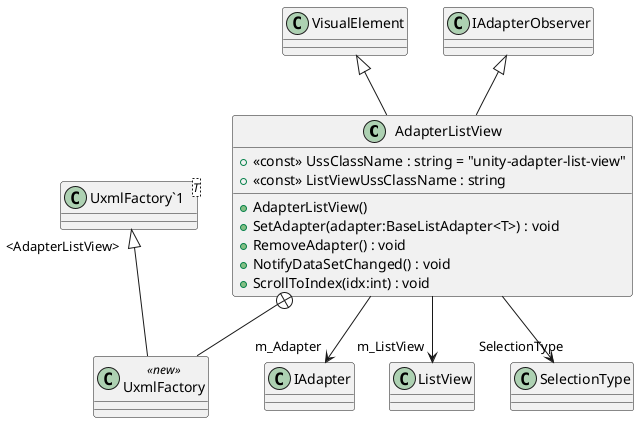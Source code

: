 @startuml
class AdapterListView {
    + <<const>> UssClassName : string = "unity-adapter-list-view"
    + <<const>> ListViewUssClassName : string
    + AdapterListView()
    + SetAdapter(adapter:BaseListAdapter<T>) : void
    + RemoveAdapter() : void
    + NotifyDataSetChanged() : void
    + ScrollToIndex(idx:int) : void
}
class UxmlFactory <<new>> {
}
class "UxmlFactory`1"<T> {
}
VisualElement <|-- AdapterListView
IAdapterObserver <|-- AdapterListView
AdapterListView --> "m_Adapter" IAdapter
AdapterListView --> "m_ListView" ListView
AdapterListView --> "SelectionType" SelectionType
AdapterListView +-- UxmlFactory
"UxmlFactory`1" "<AdapterListView>" <|-- UxmlFactory
@enduml
